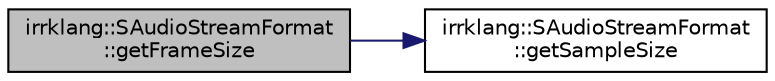 digraph "irrklang::SAudioStreamFormat::getFrameSize"
{
  bgcolor="transparent";
  edge [fontname="Helvetica",fontsize="10",labelfontname="Helvetica",labelfontsize="10"];
  node [fontname="Helvetica",fontsize="10",shape=record];
  rankdir="LR";
  Node1 [label="irrklang::SAudioStreamFormat\l::getFrameSize",height=0.2,width=0.4,color="black", fillcolor="grey75", style="filled", fontcolor="black"];
  Node1 -> Node2 [color="midnightblue",fontsize="10",style="solid",fontname="Helvetica"];
  Node2 [label="irrklang::SAudioStreamFormat\l::getSampleSize",height=0.2,width=0.4,color="black",URL="$structirrklang_1_1SAudioStreamFormat.html#a0285204b54e3c969ae01d7bbec2f39b8",tooltip="returns the size of a sample of the data described by the stream data in bytes "];
}
